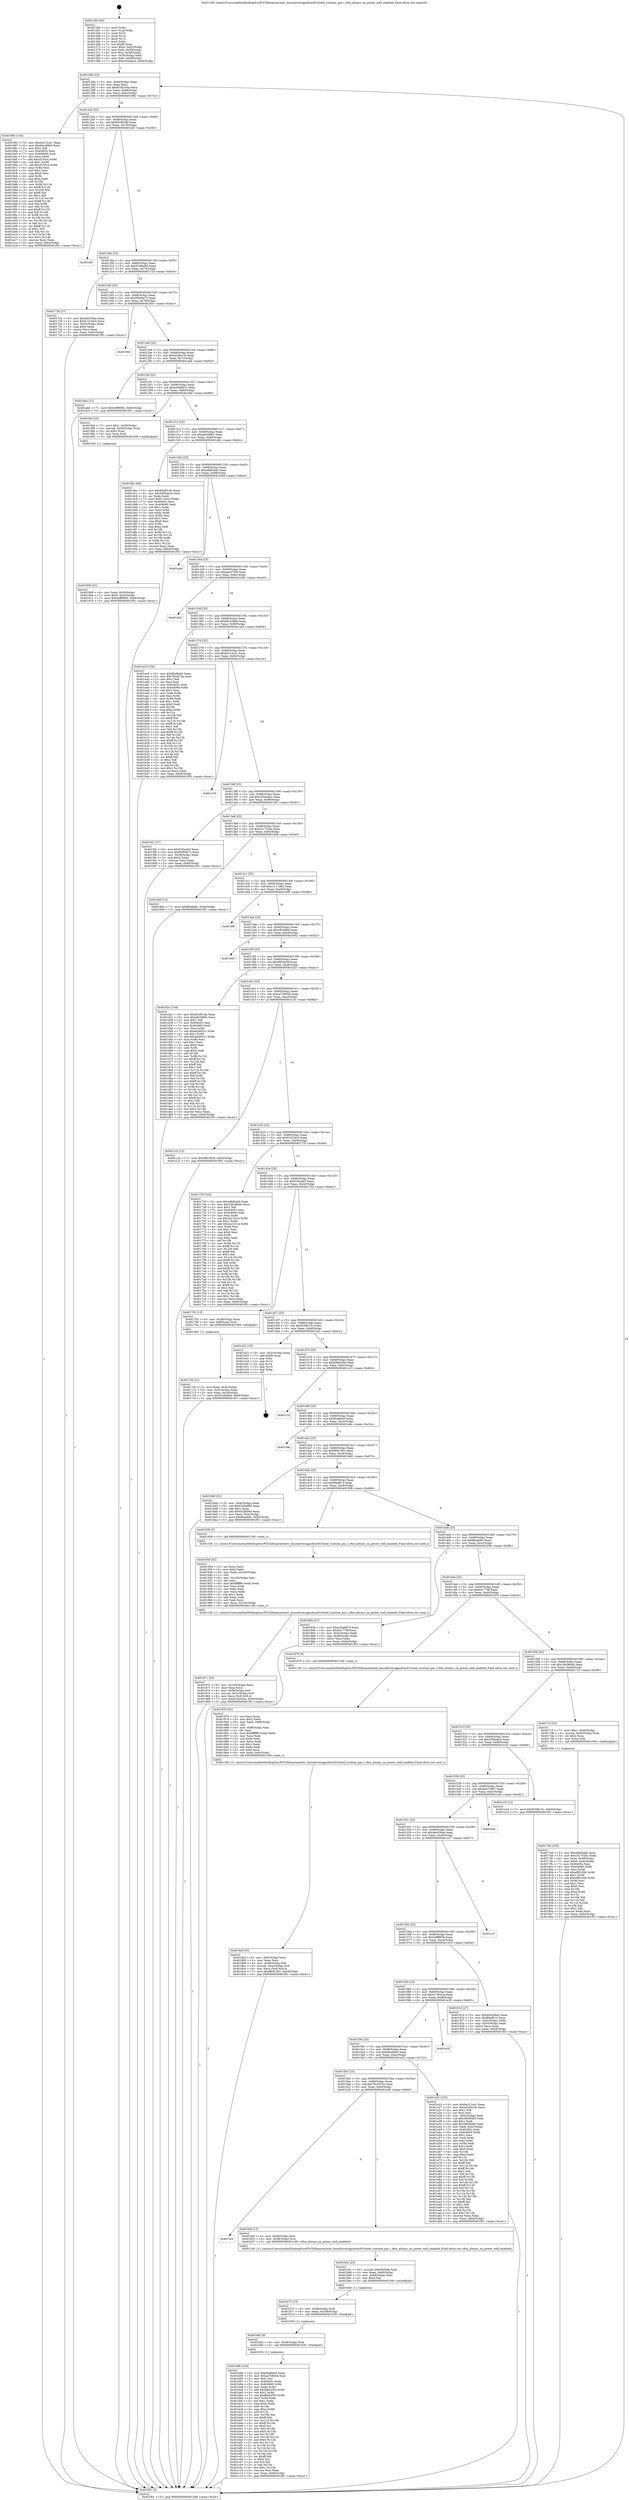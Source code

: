 digraph "0x401260" {
  label = "0x401260 (/mnt/c/Users/mathe/Desktop/tcc/POCII/binaries/extr_linuxdriversgpudrmi915intel_runtime_pm.c_i9xx_always_on_power_well_enabled_Final-ollvm.out::main(0))"
  labelloc = "t"
  node[shape=record]

  Entry [label="",width=0.3,height=0.3,shape=circle,fillcolor=black,style=filled]
  "0x40128d" [label="{
     0x40128d [23]\l
     | [instrs]\l
     &nbsp;&nbsp;0x40128d \<+3\>: mov -0x64(%rbp),%eax\l
     &nbsp;&nbsp;0x401290 \<+2\>: mov %eax,%ecx\l
     &nbsp;&nbsp;0x401292 \<+6\>: sub $0x810a33ea,%ecx\l
     &nbsp;&nbsp;0x401298 \<+3\>: mov %eax,-0x68(%rbp)\l
     &nbsp;&nbsp;0x40129b \<+3\>: mov %ecx,-0x6c(%rbp)\l
     &nbsp;&nbsp;0x40129e \<+6\>: je 0000000000401992 \<main+0x732\>\l
  }"]
  "0x401992" [label="{
     0x401992 [144]\l
     | [instrs]\l
     &nbsp;&nbsp;0x401992 \<+5\>: mov $0xbe312ce1,%eax\l
     &nbsp;&nbsp;0x401997 \<+5\>: mov $0x6dca0fa0,%ecx\l
     &nbsp;&nbsp;0x40199c \<+2\>: mov $0x1,%dl\l
     &nbsp;&nbsp;0x40199e \<+7\>: mov 0x40405c,%esi\l
     &nbsp;&nbsp;0x4019a5 \<+7\>: mov 0x404060,%edi\l
     &nbsp;&nbsp;0x4019ac \<+3\>: mov %esi,%r8d\l
     &nbsp;&nbsp;0x4019af \<+7\>: add $0xcf155ca,%r8d\l
     &nbsp;&nbsp;0x4019b6 \<+4\>: sub $0x1,%r8d\l
     &nbsp;&nbsp;0x4019ba \<+7\>: sub $0xcf155ca,%r8d\l
     &nbsp;&nbsp;0x4019c1 \<+4\>: imul %r8d,%esi\l
     &nbsp;&nbsp;0x4019c5 \<+3\>: and $0x1,%esi\l
     &nbsp;&nbsp;0x4019c8 \<+3\>: cmp $0x0,%esi\l
     &nbsp;&nbsp;0x4019cb \<+4\>: sete %r9b\l
     &nbsp;&nbsp;0x4019cf \<+3\>: cmp $0xa,%edi\l
     &nbsp;&nbsp;0x4019d2 \<+4\>: setl %r10b\l
     &nbsp;&nbsp;0x4019d6 \<+3\>: mov %r9b,%r11b\l
     &nbsp;&nbsp;0x4019d9 \<+4\>: xor $0xff,%r11b\l
     &nbsp;&nbsp;0x4019dd \<+3\>: mov %r10b,%bl\l
     &nbsp;&nbsp;0x4019e0 \<+3\>: xor $0xff,%bl\l
     &nbsp;&nbsp;0x4019e3 \<+3\>: xor $0x1,%dl\l
     &nbsp;&nbsp;0x4019e6 \<+3\>: mov %r11b,%r14b\l
     &nbsp;&nbsp;0x4019e9 \<+4\>: and $0xff,%r14b\l
     &nbsp;&nbsp;0x4019ed \<+3\>: and %dl,%r9b\l
     &nbsp;&nbsp;0x4019f0 \<+3\>: mov %bl,%r15b\l
     &nbsp;&nbsp;0x4019f3 \<+4\>: and $0xff,%r15b\l
     &nbsp;&nbsp;0x4019f7 \<+3\>: and %dl,%r10b\l
     &nbsp;&nbsp;0x4019fa \<+3\>: or %r9b,%r14b\l
     &nbsp;&nbsp;0x4019fd \<+3\>: or %r10b,%r15b\l
     &nbsp;&nbsp;0x401a00 \<+3\>: xor %r15b,%r14b\l
     &nbsp;&nbsp;0x401a03 \<+3\>: or %bl,%r11b\l
     &nbsp;&nbsp;0x401a06 \<+4\>: xor $0xff,%r11b\l
     &nbsp;&nbsp;0x401a0a \<+3\>: or $0x1,%dl\l
     &nbsp;&nbsp;0x401a0d \<+3\>: and %dl,%r11b\l
     &nbsp;&nbsp;0x401a10 \<+3\>: or %r11b,%r14b\l
     &nbsp;&nbsp;0x401a13 \<+4\>: test $0x1,%r14b\l
     &nbsp;&nbsp;0x401a17 \<+3\>: cmovne %ecx,%eax\l
     &nbsp;&nbsp;0x401a1a \<+3\>: mov %eax,-0x64(%rbp)\l
     &nbsp;&nbsp;0x401a1d \<+5\>: jmp 0000000000401f01 \<main+0xca1\>\l
  }"]
  "0x4012a4" [label="{
     0x4012a4 [22]\l
     | [instrs]\l
     &nbsp;&nbsp;0x4012a4 \<+5\>: jmp 00000000004012a9 \<main+0x49\>\l
     &nbsp;&nbsp;0x4012a9 \<+3\>: mov -0x68(%rbp),%eax\l
     &nbsp;&nbsp;0x4012ac \<+5\>: sub $0x85cf91db,%eax\l
     &nbsp;&nbsp;0x4012b1 \<+3\>: mov %eax,-0x70(%rbp)\l
     &nbsp;&nbsp;0x4012b4 \<+6\>: je 0000000000401ef3 \<main+0xc93\>\l
  }"]
  Exit [label="",width=0.3,height=0.3,shape=circle,fillcolor=black,style=filled,peripheries=2]
  "0x401ef3" [label="{
     0x401ef3\l
  }", style=dashed]
  "0x4012ba" [label="{
     0x4012ba [22]\l
     | [instrs]\l
     &nbsp;&nbsp;0x4012ba \<+5\>: jmp 00000000004012bf \<main+0x5f\>\l
     &nbsp;&nbsp;0x4012bf \<+3\>: mov -0x68(%rbp),%eax\l
     &nbsp;&nbsp;0x4012c2 \<+5\>: sub $0x91b6afdd,%eax\l
     &nbsp;&nbsp;0x4012c7 \<+3\>: mov %eax,-0x74(%rbp)\l
     &nbsp;&nbsp;0x4012ca \<+6\>: je 0000000000401724 \<main+0x4c4\>\l
  }"]
  "0x401b8b" [label="{
     0x401b8b [144]\l
     | [instrs]\l
     &nbsp;&nbsp;0x401b8b \<+5\>: mov $0xf5a8feb5,%eax\l
     &nbsp;&nbsp;0x401b90 \<+5\>: mov $0xea75862b,%esi\l
     &nbsp;&nbsp;0x401b95 \<+2\>: mov $0x1,%cl\l
     &nbsp;&nbsp;0x401b97 \<+7\>: mov 0x40405c,%edx\l
     &nbsp;&nbsp;0x401b9e \<+8\>: mov 0x404060,%r8d\l
     &nbsp;&nbsp;0x401ba6 \<+3\>: mov %edx,%r9d\l
     &nbsp;&nbsp;0x401ba9 \<+7\>: add $0xfbbb2f55,%r9d\l
     &nbsp;&nbsp;0x401bb0 \<+4\>: sub $0x1,%r9d\l
     &nbsp;&nbsp;0x401bb4 \<+7\>: sub $0xfbbb2f55,%r9d\l
     &nbsp;&nbsp;0x401bbb \<+4\>: imul %r9d,%edx\l
     &nbsp;&nbsp;0x401bbf \<+3\>: and $0x1,%edx\l
     &nbsp;&nbsp;0x401bc2 \<+3\>: cmp $0x0,%edx\l
     &nbsp;&nbsp;0x401bc5 \<+4\>: sete %r10b\l
     &nbsp;&nbsp;0x401bc9 \<+4\>: cmp $0xa,%r8d\l
     &nbsp;&nbsp;0x401bcd \<+4\>: setl %r11b\l
     &nbsp;&nbsp;0x401bd1 \<+3\>: mov %r10b,%bl\l
     &nbsp;&nbsp;0x401bd4 \<+3\>: xor $0xff,%bl\l
     &nbsp;&nbsp;0x401bd7 \<+3\>: mov %r11b,%r14b\l
     &nbsp;&nbsp;0x401bda \<+4\>: xor $0xff,%r14b\l
     &nbsp;&nbsp;0x401bde \<+3\>: xor $0x0,%cl\l
     &nbsp;&nbsp;0x401be1 \<+3\>: mov %bl,%r15b\l
     &nbsp;&nbsp;0x401be4 \<+4\>: and $0x0,%r15b\l
     &nbsp;&nbsp;0x401be8 \<+3\>: and %cl,%r10b\l
     &nbsp;&nbsp;0x401beb \<+3\>: mov %r14b,%r12b\l
     &nbsp;&nbsp;0x401bee \<+4\>: and $0x0,%r12b\l
     &nbsp;&nbsp;0x401bf2 \<+3\>: and %cl,%r11b\l
     &nbsp;&nbsp;0x401bf5 \<+3\>: or %r10b,%r15b\l
     &nbsp;&nbsp;0x401bf8 \<+3\>: or %r11b,%r12b\l
     &nbsp;&nbsp;0x401bfb \<+3\>: xor %r12b,%r15b\l
     &nbsp;&nbsp;0x401bfe \<+3\>: or %r14b,%bl\l
     &nbsp;&nbsp;0x401c01 \<+3\>: xor $0xff,%bl\l
     &nbsp;&nbsp;0x401c04 \<+3\>: or $0x0,%cl\l
     &nbsp;&nbsp;0x401c07 \<+2\>: and %cl,%bl\l
     &nbsp;&nbsp;0x401c09 \<+3\>: or %bl,%r15b\l
     &nbsp;&nbsp;0x401c0c \<+4\>: test $0x1,%r15b\l
     &nbsp;&nbsp;0x401c10 \<+3\>: cmovne %esi,%eax\l
     &nbsp;&nbsp;0x401c13 \<+3\>: mov %eax,-0x64(%rbp)\l
     &nbsp;&nbsp;0x401c16 \<+5\>: jmp 0000000000401f01 \<main+0xca1\>\l
  }"]
  "0x401724" [label="{
     0x401724 [27]\l
     | [instrs]\l
     &nbsp;&nbsp;0x401724 \<+5\>: mov $0x4eb33fae,%eax\l
     &nbsp;&nbsp;0x401729 \<+5\>: mov $0xf1323dc5,%ecx\l
     &nbsp;&nbsp;0x40172e \<+3\>: mov -0x24(%rbp),%edx\l
     &nbsp;&nbsp;0x401731 \<+3\>: cmp $0x0,%edx\l
     &nbsp;&nbsp;0x401734 \<+3\>: cmove %ecx,%eax\l
     &nbsp;&nbsp;0x401737 \<+3\>: mov %eax,-0x64(%rbp)\l
     &nbsp;&nbsp;0x40173a \<+5\>: jmp 0000000000401f01 \<main+0xca1\>\l
  }"]
  "0x4012d0" [label="{
     0x4012d0 [22]\l
     | [instrs]\l
     &nbsp;&nbsp;0x4012d0 \<+5\>: jmp 00000000004012d5 \<main+0x75\>\l
     &nbsp;&nbsp;0x4012d5 \<+3\>: mov -0x68(%rbp),%eax\l
     &nbsp;&nbsp;0x4012d8 \<+5\>: sub $0x9560fa72,%eax\l
     &nbsp;&nbsp;0x4012dd \<+3\>: mov %eax,-0x78(%rbp)\l
     &nbsp;&nbsp;0x4012e0 \<+6\>: je 000000000040160c \<main+0x3ac\>\l
  }"]
  "0x401b82" [label="{
     0x401b82 [9]\l
     | [instrs]\l
     &nbsp;&nbsp;0x401b82 \<+4\>: mov -0x58(%rbp),%rdi\l
     &nbsp;&nbsp;0x401b86 \<+5\>: call 0000000000401030 \<free@plt\>\l
     | [calls]\l
     &nbsp;&nbsp;0x401030 \{1\} (unknown)\l
  }"]
  "0x40160c" [label="{
     0x40160c\l
  }", style=dashed]
  "0x4012e6" [label="{
     0x4012e6 [22]\l
     | [instrs]\l
     &nbsp;&nbsp;0x4012e6 \<+5\>: jmp 00000000004012eb \<main+0x8b\>\l
     &nbsp;&nbsp;0x4012eb \<+3\>: mov -0x68(%rbp),%eax\l
     &nbsp;&nbsp;0x4012ee \<+5\>: sub $0xa028a1cb,%eax\l
     &nbsp;&nbsp;0x4012f3 \<+3\>: mov %eax,-0x7c(%rbp)\l
     &nbsp;&nbsp;0x4012f6 \<+6\>: je 0000000000401abd \<main+0x85d\>\l
  }"]
  "0x401b73" [label="{
     0x401b73 [15]\l
     | [instrs]\l
     &nbsp;&nbsp;0x401b73 \<+4\>: mov -0x48(%rbp),%rdi\l
     &nbsp;&nbsp;0x401b77 \<+6\>: mov %eax,-0x108(%rbp)\l
     &nbsp;&nbsp;0x401b7d \<+5\>: call 0000000000401030 \<free@plt\>\l
     | [calls]\l
     &nbsp;&nbsp;0x401030 \{1\} (unknown)\l
  }"]
  "0x401abd" [label="{
     0x401abd [12]\l
     | [instrs]\l
     &nbsp;&nbsp;0x401abd \<+7\>: movl $0x5eff995b,-0x64(%rbp)\l
     &nbsp;&nbsp;0x401ac4 \<+5\>: jmp 0000000000401f01 \<main+0xca1\>\l
  }"]
  "0x4012fc" [label="{
     0x4012fc [22]\l
     | [instrs]\l
     &nbsp;&nbsp;0x4012fc \<+5\>: jmp 0000000000401301 \<main+0xa1\>\l
     &nbsp;&nbsp;0x401301 \<+3\>: mov -0x68(%rbp),%eax\l
     &nbsp;&nbsp;0x401304 \<+5\>: sub $0xa30a687e,%eax\l
     &nbsp;&nbsp;0x401309 \<+3\>: mov %eax,-0x80(%rbp)\l
     &nbsp;&nbsp;0x40130c \<+6\>: je 00000000004018ef \<main+0x68f\>\l
  }"]
  "0x401b5c" [label="{
     0x401b5c [23]\l
     | [instrs]\l
     &nbsp;&nbsp;0x401b5c \<+10\>: movabs $0x4020b6,%rdi\l
     &nbsp;&nbsp;0x401b66 \<+3\>: mov %eax,-0x60(%rbp)\l
     &nbsp;&nbsp;0x401b69 \<+3\>: mov -0x60(%rbp),%esi\l
     &nbsp;&nbsp;0x401b6c \<+2\>: mov $0x0,%al\l
     &nbsp;&nbsp;0x401b6e \<+5\>: call 0000000000401040 \<printf@plt\>\l
     | [calls]\l
     &nbsp;&nbsp;0x401040 \{1\} (unknown)\l
  }"]
  "0x4018ef" [label="{
     0x4018ef [23]\l
     | [instrs]\l
     &nbsp;&nbsp;0x4018ef \<+7\>: movl $0x1,-0x50(%rbp)\l
     &nbsp;&nbsp;0x4018f6 \<+4\>: movslq -0x50(%rbp),%rax\l
     &nbsp;&nbsp;0x4018fa \<+4\>: shl $0x2,%rax\l
     &nbsp;&nbsp;0x4018fe \<+3\>: mov %rax,%rdi\l
     &nbsp;&nbsp;0x401901 \<+5\>: call 0000000000401050 \<malloc@plt\>\l
     | [calls]\l
     &nbsp;&nbsp;0x401050 \{1\} (unknown)\l
  }"]
  "0x401312" [label="{
     0x401312 [25]\l
     | [instrs]\l
     &nbsp;&nbsp;0x401312 \<+5\>: jmp 0000000000401317 \<main+0xb7\>\l
     &nbsp;&nbsp;0x401317 \<+3\>: mov -0x68(%rbp),%eax\l
     &nbsp;&nbsp;0x40131a \<+5\>: sub $0xa8249fd1,%eax\l
     &nbsp;&nbsp;0x40131f \<+6\>: mov %eax,-0x84(%rbp)\l
     &nbsp;&nbsp;0x401325 \<+6\>: je 0000000000401dbc \<main+0xb5c\>\l
  }"]
  "0x4015ce" [label="{
     0x4015ce\l
  }", style=dashed]
  "0x401dbc" [label="{
     0x401dbc [90]\l
     | [instrs]\l
     &nbsp;&nbsp;0x401dbc \<+5\>: mov $0x85cf91db,%eax\l
     &nbsp;&nbsp;0x401dc1 \<+5\>: mov $0x4385aacd,%ecx\l
     &nbsp;&nbsp;0x401dc6 \<+2\>: xor %edx,%edx\l
     &nbsp;&nbsp;0x401dc8 \<+7\>: movl $0x0,-0x2c(%rbp)\l
     &nbsp;&nbsp;0x401dcf \<+7\>: mov 0x40405c,%esi\l
     &nbsp;&nbsp;0x401dd6 \<+7\>: mov 0x404060,%edi\l
     &nbsp;&nbsp;0x401ddd \<+3\>: sub $0x1,%edx\l
     &nbsp;&nbsp;0x401de0 \<+3\>: mov %esi,%r8d\l
     &nbsp;&nbsp;0x401de3 \<+3\>: add %edx,%r8d\l
     &nbsp;&nbsp;0x401de6 \<+4\>: imul %r8d,%esi\l
     &nbsp;&nbsp;0x401dea \<+3\>: and $0x1,%esi\l
     &nbsp;&nbsp;0x401ded \<+3\>: cmp $0x0,%esi\l
     &nbsp;&nbsp;0x401df0 \<+4\>: sete %r9b\l
     &nbsp;&nbsp;0x401df4 \<+3\>: cmp $0xa,%edi\l
     &nbsp;&nbsp;0x401df7 \<+4\>: setl %r10b\l
     &nbsp;&nbsp;0x401dfb \<+3\>: mov %r9b,%r11b\l
     &nbsp;&nbsp;0x401dfe \<+3\>: and %r10b,%r11b\l
     &nbsp;&nbsp;0x401e01 \<+3\>: xor %r10b,%r9b\l
     &nbsp;&nbsp;0x401e04 \<+3\>: or %r9b,%r11b\l
     &nbsp;&nbsp;0x401e07 \<+4\>: test $0x1,%r11b\l
     &nbsp;&nbsp;0x401e0b \<+3\>: cmovne %ecx,%eax\l
     &nbsp;&nbsp;0x401e0e \<+3\>: mov %eax,-0x64(%rbp)\l
     &nbsp;&nbsp;0x401e11 \<+5\>: jmp 0000000000401f01 \<main+0xca1\>\l
  }"]
  "0x40132b" [label="{
     0x40132b [25]\l
     | [instrs]\l
     &nbsp;&nbsp;0x40132b \<+5\>: jmp 0000000000401330 \<main+0xd0\>\l
     &nbsp;&nbsp;0x401330 \<+3\>: mov -0x68(%rbp),%eax\l
     &nbsp;&nbsp;0x401333 \<+5\>: sub $0xa9bf5adb,%eax\l
     &nbsp;&nbsp;0x401338 \<+6\>: mov %eax,-0x88(%rbp)\l
     &nbsp;&nbsp;0x40133e \<+6\>: je 0000000000401e4d \<main+0xbed\>\l
  }"]
  "0x401b4f" [label="{
     0x401b4f [13]\l
     | [instrs]\l
     &nbsp;&nbsp;0x401b4f \<+4\>: mov -0x48(%rbp),%rdi\l
     &nbsp;&nbsp;0x401b53 \<+4\>: mov -0x58(%rbp),%rsi\l
     &nbsp;&nbsp;0x401b57 \<+5\>: call 0000000000401240 \<i9xx_always_on_power_well_enabled\>\l
     | [calls]\l
     &nbsp;&nbsp;0x401240 \{1\} (/mnt/c/Users/mathe/Desktop/tcc/POCII/binaries/extr_linuxdriversgpudrmi915intel_runtime_pm.c_i9xx_always_on_power_well_enabled_Final-ollvm.out::i9xx_always_on_power_well_enabled)\l
  }"]
  "0x401e4d" [label="{
     0x401e4d\l
  }", style=dashed]
  "0x401344" [label="{
     0x401344 [25]\l
     | [instrs]\l
     &nbsp;&nbsp;0x401344 \<+5\>: jmp 0000000000401349 \<main+0xe9\>\l
     &nbsp;&nbsp;0x401349 \<+3\>: mov -0x68(%rbp),%eax\l
     &nbsp;&nbsp;0x40134c \<+5\>: sub $0xaae57f29,%eax\l
     &nbsp;&nbsp;0x401351 \<+6\>: mov %eax,-0x8c(%rbp)\l
     &nbsp;&nbsp;0x401357 \<+6\>: je 0000000000401d20 \<main+0xac0\>\l
  }"]
  "0x4015b5" [label="{
     0x4015b5 [25]\l
     | [instrs]\l
     &nbsp;&nbsp;0x4015b5 \<+5\>: jmp 00000000004015ba \<main+0x35a\>\l
     &nbsp;&nbsp;0x4015ba \<+3\>: mov -0x68(%rbp),%eax\l
     &nbsp;&nbsp;0x4015bd \<+5\>: sub $0x79cc972a,%eax\l
     &nbsp;&nbsp;0x4015c2 \<+6\>: mov %eax,-0xf0(%rbp)\l
     &nbsp;&nbsp;0x4015c8 \<+6\>: je 0000000000401b4f \<main+0x8ef\>\l
  }"]
  "0x401d20" [label="{
     0x401d20\l
  }", style=dashed]
  "0x40135d" [label="{
     0x40135d [25]\l
     | [instrs]\l
     &nbsp;&nbsp;0x40135d \<+5\>: jmp 0000000000401362 \<main+0x102\>\l
     &nbsp;&nbsp;0x401362 \<+3\>: mov -0x68(%rbp),%eax\l
     &nbsp;&nbsp;0x401365 \<+5\>: sub $0xb0c438a0,%eax\l
     &nbsp;&nbsp;0x40136a \<+6\>: mov %eax,-0x90(%rbp)\l
     &nbsp;&nbsp;0x401370 \<+6\>: je 0000000000401ac9 \<main+0x869\>\l
  }"]
  "0x401a22" [label="{
     0x401a22 [155]\l
     | [instrs]\l
     &nbsp;&nbsp;0x401a22 \<+5\>: mov $0xbe312ce1,%eax\l
     &nbsp;&nbsp;0x401a27 \<+5\>: mov $0xa028a1cb,%ecx\l
     &nbsp;&nbsp;0x401a2c \<+2\>: mov $0x1,%dl\l
     &nbsp;&nbsp;0x401a2e \<+2\>: xor %esi,%esi\l
     &nbsp;&nbsp;0x401a30 \<+3\>: mov -0x5c(%rbp),%edi\l
     &nbsp;&nbsp;0x401a33 \<+6\>: sub $0x290084f3,%edi\l
     &nbsp;&nbsp;0x401a39 \<+3\>: add $0x1,%edi\l
     &nbsp;&nbsp;0x401a3c \<+6\>: add $0x290084f3,%edi\l
     &nbsp;&nbsp;0x401a42 \<+3\>: mov %edi,-0x5c(%rbp)\l
     &nbsp;&nbsp;0x401a45 \<+7\>: mov 0x40405c,%edi\l
     &nbsp;&nbsp;0x401a4c \<+8\>: mov 0x404060,%r8d\l
     &nbsp;&nbsp;0x401a54 \<+3\>: sub $0x1,%esi\l
     &nbsp;&nbsp;0x401a57 \<+3\>: mov %edi,%r9d\l
     &nbsp;&nbsp;0x401a5a \<+3\>: add %esi,%r9d\l
     &nbsp;&nbsp;0x401a5d \<+4\>: imul %r9d,%edi\l
     &nbsp;&nbsp;0x401a61 \<+3\>: and $0x1,%edi\l
     &nbsp;&nbsp;0x401a64 \<+3\>: cmp $0x0,%edi\l
     &nbsp;&nbsp;0x401a67 \<+4\>: sete %r10b\l
     &nbsp;&nbsp;0x401a6b \<+4\>: cmp $0xa,%r8d\l
     &nbsp;&nbsp;0x401a6f \<+4\>: setl %r11b\l
     &nbsp;&nbsp;0x401a73 \<+3\>: mov %r10b,%bl\l
     &nbsp;&nbsp;0x401a76 \<+3\>: xor $0xff,%bl\l
     &nbsp;&nbsp;0x401a79 \<+3\>: mov %r11b,%r14b\l
     &nbsp;&nbsp;0x401a7c \<+4\>: xor $0xff,%r14b\l
     &nbsp;&nbsp;0x401a80 \<+3\>: xor $0x1,%dl\l
     &nbsp;&nbsp;0x401a83 \<+3\>: mov %bl,%r15b\l
     &nbsp;&nbsp;0x401a86 \<+4\>: and $0xff,%r15b\l
     &nbsp;&nbsp;0x401a8a \<+3\>: and %dl,%r10b\l
     &nbsp;&nbsp;0x401a8d \<+3\>: mov %r14b,%r12b\l
     &nbsp;&nbsp;0x401a90 \<+4\>: and $0xff,%r12b\l
     &nbsp;&nbsp;0x401a94 \<+3\>: and %dl,%r11b\l
     &nbsp;&nbsp;0x401a97 \<+3\>: or %r10b,%r15b\l
     &nbsp;&nbsp;0x401a9a \<+3\>: or %r11b,%r12b\l
     &nbsp;&nbsp;0x401a9d \<+3\>: xor %r12b,%r15b\l
     &nbsp;&nbsp;0x401aa0 \<+3\>: or %r14b,%bl\l
     &nbsp;&nbsp;0x401aa3 \<+3\>: xor $0xff,%bl\l
     &nbsp;&nbsp;0x401aa6 \<+3\>: or $0x1,%dl\l
     &nbsp;&nbsp;0x401aa9 \<+2\>: and %dl,%bl\l
     &nbsp;&nbsp;0x401aab \<+3\>: or %bl,%r15b\l
     &nbsp;&nbsp;0x401aae \<+4\>: test $0x1,%r15b\l
     &nbsp;&nbsp;0x401ab2 \<+3\>: cmovne %ecx,%eax\l
     &nbsp;&nbsp;0x401ab5 \<+3\>: mov %eax,-0x64(%rbp)\l
     &nbsp;&nbsp;0x401ab8 \<+5\>: jmp 0000000000401f01 \<main+0xca1\>\l
  }"]
  "0x401ac9" [label="{
     0x401ac9 [134]\l
     | [instrs]\l
     &nbsp;&nbsp;0x401ac9 \<+5\>: mov $0xf5a8feb5,%eax\l
     &nbsp;&nbsp;0x401ace \<+5\>: mov $0x79cc972a,%ecx\l
     &nbsp;&nbsp;0x401ad3 \<+2\>: mov $0x1,%dl\l
     &nbsp;&nbsp;0x401ad5 \<+2\>: xor %esi,%esi\l
     &nbsp;&nbsp;0x401ad7 \<+7\>: mov 0x40405c,%edi\l
     &nbsp;&nbsp;0x401ade \<+8\>: mov 0x404060,%r8d\l
     &nbsp;&nbsp;0x401ae6 \<+3\>: sub $0x1,%esi\l
     &nbsp;&nbsp;0x401ae9 \<+3\>: mov %edi,%r9d\l
     &nbsp;&nbsp;0x401aec \<+3\>: add %esi,%r9d\l
     &nbsp;&nbsp;0x401aef \<+4\>: imul %r9d,%edi\l
     &nbsp;&nbsp;0x401af3 \<+3\>: and $0x1,%edi\l
     &nbsp;&nbsp;0x401af6 \<+3\>: cmp $0x0,%edi\l
     &nbsp;&nbsp;0x401af9 \<+4\>: sete %r10b\l
     &nbsp;&nbsp;0x401afd \<+4\>: cmp $0xa,%r8d\l
     &nbsp;&nbsp;0x401b01 \<+4\>: setl %r11b\l
     &nbsp;&nbsp;0x401b05 \<+3\>: mov %r10b,%bl\l
     &nbsp;&nbsp;0x401b08 \<+3\>: xor $0xff,%bl\l
     &nbsp;&nbsp;0x401b0b \<+3\>: mov %r11b,%r14b\l
     &nbsp;&nbsp;0x401b0e \<+4\>: xor $0xff,%r14b\l
     &nbsp;&nbsp;0x401b12 \<+3\>: xor $0x1,%dl\l
     &nbsp;&nbsp;0x401b15 \<+3\>: mov %bl,%r15b\l
     &nbsp;&nbsp;0x401b18 \<+4\>: and $0xff,%r15b\l
     &nbsp;&nbsp;0x401b1c \<+3\>: and %dl,%r10b\l
     &nbsp;&nbsp;0x401b1f \<+3\>: mov %r14b,%r12b\l
     &nbsp;&nbsp;0x401b22 \<+4\>: and $0xff,%r12b\l
     &nbsp;&nbsp;0x401b26 \<+3\>: and %dl,%r11b\l
     &nbsp;&nbsp;0x401b29 \<+3\>: or %r10b,%r15b\l
     &nbsp;&nbsp;0x401b2c \<+3\>: or %r11b,%r12b\l
     &nbsp;&nbsp;0x401b2f \<+3\>: xor %r12b,%r15b\l
     &nbsp;&nbsp;0x401b32 \<+3\>: or %r14b,%bl\l
     &nbsp;&nbsp;0x401b35 \<+3\>: xor $0xff,%bl\l
     &nbsp;&nbsp;0x401b38 \<+3\>: or $0x1,%dl\l
     &nbsp;&nbsp;0x401b3b \<+2\>: and %dl,%bl\l
     &nbsp;&nbsp;0x401b3d \<+3\>: or %bl,%r15b\l
     &nbsp;&nbsp;0x401b40 \<+4\>: test $0x1,%r15b\l
     &nbsp;&nbsp;0x401b44 \<+3\>: cmovne %ecx,%eax\l
     &nbsp;&nbsp;0x401b47 \<+3\>: mov %eax,-0x64(%rbp)\l
     &nbsp;&nbsp;0x401b4a \<+5\>: jmp 0000000000401f01 \<main+0xca1\>\l
  }"]
  "0x401376" [label="{
     0x401376 [25]\l
     | [instrs]\l
     &nbsp;&nbsp;0x401376 \<+5\>: jmp 000000000040137b \<main+0x11b\>\l
     &nbsp;&nbsp;0x40137b \<+3\>: mov -0x68(%rbp),%eax\l
     &nbsp;&nbsp;0x40137e \<+5\>: sub $0xbe312ce1,%eax\l
     &nbsp;&nbsp;0x401383 \<+6\>: mov %eax,-0x94(%rbp)\l
     &nbsp;&nbsp;0x401389 \<+6\>: je 0000000000401e7b \<main+0xc1b\>\l
  }"]
  "0x40159c" [label="{
     0x40159c [25]\l
     | [instrs]\l
     &nbsp;&nbsp;0x40159c \<+5\>: jmp 00000000004015a1 \<main+0x341\>\l
     &nbsp;&nbsp;0x4015a1 \<+3\>: mov -0x68(%rbp),%eax\l
     &nbsp;&nbsp;0x4015a4 \<+5\>: sub $0x6dca0fa0,%eax\l
     &nbsp;&nbsp;0x4015a9 \<+6\>: mov %eax,-0xec(%rbp)\l
     &nbsp;&nbsp;0x4015af \<+6\>: je 0000000000401a22 \<main+0x7c2\>\l
  }"]
  "0x401e7b" [label="{
     0x401e7b\l
  }", style=dashed]
  "0x40138f" [label="{
     0x40138f [25]\l
     | [instrs]\l
     &nbsp;&nbsp;0x40138f \<+5\>: jmp 0000000000401394 \<main+0x134\>\l
     &nbsp;&nbsp;0x401394 \<+3\>: mov -0x68(%rbp),%eax\l
     &nbsp;&nbsp;0x401397 \<+5\>: sub $0xc03daee2,%eax\l
     &nbsp;&nbsp;0x40139c \<+6\>: mov %eax,-0x98(%rbp)\l
     &nbsp;&nbsp;0x4013a2 \<+6\>: je 00000000004015f1 \<main+0x391\>\l
  }"]
  "0x401e35" [label="{
     0x401e35\l
  }", style=dashed]
  "0x4015f1" [label="{
     0x4015f1 [27]\l
     | [instrs]\l
     &nbsp;&nbsp;0x4015f1 \<+5\>: mov $0xf1f2eeb3,%eax\l
     &nbsp;&nbsp;0x4015f6 \<+5\>: mov $0x9560fa72,%ecx\l
     &nbsp;&nbsp;0x4015fb \<+3\>: mov -0x28(%rbp),%edx\l
     &nbsp;&nbsp;0x4015fe \<+3\>: cmp $0x2,%edx\l
     &nbsp;&nbsp;0x401601 \<+3\>: cmovne %ecx,%eax\l
     &nbsp;&nbsp;0x401604 \<+3\>: mov %eax,-0x64(%rbp)\l
     &nbsp;&nbsp;0x401607 \<+5\>: jmp 0000000000401f01 \<main+0xca1\>\l
  }"]
  "0x4013a8" [label="{
     0x4013a8 [25]\l
     | [instrs]\l
     &nbsp;&nbsp;0x4013a8 \<+5\>: jmp 00000000004013ad \<main+0x14d\>\l
     &nbsp;&nbsp;0x4013ad \<+3\>: mov -0x68(%rbp),%eax\l
     &nbsp;&nbsp;0x4013b0 \<+5\>: sub $0xc51752ee,%eax\l
     &nbsp;&nbsp;0x4013b5 \<+6\>: mov %eax,-0x9c(%rbp)\l
     &nbsp;&nbsp;0x4013bb \<+6\>: je 000000000040184f \<main+0x5ef\>\l
  }"]
  "0x401f01" [label="{
     0x401f01 [5]\l
     | [instrs]\l
     &nbsp;&nbsp;0x401f01 \<+5\>: jmp 000000000040128d \<main+0x2d\>\l
  }"]
  "0x401260" [label="{
     0x401260 [45]\l
     | [instrs]\l
     &nbsp;&nbsp;0x401260 \<+1\>: push %rbp\l
     &nbsp;&nbsp;0x401261 \<+3\>: mov %rsp,%rbp\l
     &nbsp;&nbsp;0x401264 \<+2\>: push %r15\l
     &nbsp;&nbsp;0x401266 \<+2\>: push %r14\l
     &nbsp;&nbsp;0x401268 \<+2\>: push %r12\l
     &nbsp;&nbsp;0x40126a \<+1\>: push %rbx\l
     &nbsp;&nbsp;0x40126b \<+7\>: sub $0xf0,%rsp\l
     &nbsp;&nbsp;0x401272 \<+7\>: movl $0x0,-0x2c(%rbp)\l
     &nbsp;&nbsp;0x401279 \<+3\>: mov %edi,-0x30(%rbp)\l
     &nbsp;&nbsp;0x40127c \<+4\>: mov %rsi,-0x38(%rbp)\l
     &nbsp;&nbsp;0x401280 \<+3\>: mov -0x30(%rbp),%edi\l
     &nbsp;&nbsp;0x401283 \<+3\>: mov %edi,-0x28(%rbp)\l
     &nbsp;&nbsp;0x401286 \<+7\>: movl $0xc03daee2,-0x64(%rbp)\l
  }"]
  "0x401971" [label="{
     0x401971 [33]\l
     | [instrs]\l
     &nbsp;&nbsp;0x401971 \<+6\>: mov -0x104(%rbp),%ecx\l
     &nbsp;&nbsp;0x401977 \<+3\>: imul %eax,%ecx\l
     &nbsp;&nbsp;0x40197a \<+4\>: mov -0x58(%rbp),%r8\l
     &nbsp;&nbsp;0x40197e \<+4\>: movslq -0x5c(%rbp),%r9\l
     &nbsp;&nbsp;0x401982 \<+4\>: mov %ecx,(%r8,%r9,4)\l
     &nbsp;&nbsp;0x401986 \<+7\>: movl $0x810a33ea,-0x64(%rbp)\l
     &nbsp;&nbsp;0x40198d \<+5\>: jmp 0000000000401f01 \<main+0xca1\>\l
  }"]
  "0x40184f" [label="{
     0x40184f [12]\l
     | [instrs]\l
     &nbsp;&nbsp;0x40184f \<+7\>: movl $0x86ade8c,-0x64(%rbp)\l
     &nbsp;&nbsp;0x401856 \<+5\>: jmp 0000000000401f01 \<main+0xca1\>\l
  }"]
  "0x4013c1" [label="{
     0x4013c1 [25]\l
     | [instrs]\l
     &nbsp;&nbsp;0x4013c1 \<+5\>: jmp 00000000004013c6 \<main+0x166\>\l
     &nbsp;&nbsp;0x4013c6 \<+3\>: mov -0x68(%rbp),%eax\l
     &nbsp;&nbsp;0x4013c9 \<+5\>: sub $0xcc117a62,%eax\l
     &nbsp;&nbsp;0x4013ce \<+6\>: mov %eax,-0xa0(%rbp)\l
     &nbsp;&nbsp;0x4013d4 \<+6\>: je 00000000004016f6 \<main+0x496\>\l
  }"]
  "0x40193d" [label="{
     0x40193d [52]\l
     | [instrs]\l
     &nbsp;&nbsp;0x40193d \<+2\>: xor %ecx,%ecx\l
     &nbsp;&nbsp;0x40193f \<+5\>: mov $0x2,%edx\l
     &nbsp;&nbsp;0x401944 \<+6\>: mov %edx,-0x100(%rbp)\l
     &nbsp;&nbsp;0x40194a \<+1\>: cltd\l
     &nbsp;&nbsp;0x40194b \<+6\>: mov -0x100(%rbp),%esi\l
     &nbsp;&nbsp;0x401951 \<+2\>: idiv %esi\l
     &nbsp;&nbsp;0x401953 \<+6\>: imul $0xfffffffe,%edx,%edx\l
     &nbsp;&nbsp;0x401959 \<+2\>: mov %ecx,%edi\l
     &nbsp;&nbsp;0x40195b \<+2\>: sub %edx,%edi\l
     &nbsp;&nbsp;0x40195d \<+2\>: mov %ecx,%edx\l
     &nbsp;&nbsp;0x40195f \<+3\>: sub $0x1,%edx\l
     &nbsp;&nbsp;0x401962 \<+2\>: add %edx,%edi\l
     &nbsp;&nbsp;0x401964 \<+2\>: sub %edi,%ecx\l
     &nbsp;&nbsp;0x401966 \<+6\>: mov %ecx,-0x104(%rbp)\l
     &nbsp;&nbsp;0x40196c \<+5\>: call 0000000000401160 \<next_i\>\l
     | [calls]\l
     &nbsp;&nbsp;0x401160 \{1\} (/mnt/c/Users/mathe/Desktop/tcc/POCII/binaries/extr_linuxdriversgpudrmi915intel_runtime_pm.c_i9xx_always_on_power_well_enabled_Final-ollvm.out::next_i)\l
  }"]
  "0x4016f6" [label="{
     0x4016f6\l
  }", style=dashed]
  "0x4013da" [label="{
     0x4013da [25]\l
     | [instrs]\l
     &nbsp;&nbsp;0x4013da \<+5\>: jmp 00000000004013df \<main+0x17f\>\l
     &nbsp;&nbsp;0x4013df \<+3\>: mov -0x68(%rbp),%eax\l
     &nbsp;&nbsp;0x4013e2 \<+5\>: sub $0xcfb3dfab,%eax\l
     &nbsp;&nbsp;0x4013e7 \<+6\>: mov %eax,-0xa4(%rbp)\l
     &nbsp;&nbsp;0x4013ed \<+6\>: je 0000000000401692 \<main+0x432\>\l
  }"]
  "0x401583" [label="{
     0x401583 [25]\l
     | [instrs]\l
     &nbsp;&nbsp;0x401583 \<+5\>: jmp 0000000000401588 \<main+0x328\>\l
     &nbsp;&nbsp;0x401588 \<+3\>: mov -0x68(%rbp),%eax\l
     &nbsp;&nbsp;0x40158b \<+5\>: sub $0x6178ceca,%eax\l
     &nbsp;&nbsp;0x401590 \<+6\>: mov %eax,-0xe8(%rbp)\l
     &nbsp;&nbsp;0x401596 \<+6\>: je 0000000000401e35 \<main+0xbd5\>\l
  }"]
  "0x401692" [label="{
     0x401692\l
  }", style=dashed]
  "0x4013f3" [label="{
     0x4013f3 [25]\l
     | [instrs]\l
     &nbsp;&nbsp;0x4013f3 \<+5\>: jmp 00000000004013f8 \<main+0x198\>\l
     &nbsp;&nbsp;0x4013f8 \<+3\>: mov -0x68(%rbp),%eax\l
     &nbsp;&nbsp;0x4013fb \<+5\>: sub $0xd8f1fe39,%eax\l
     &nbsp;&nbsp;0x401400 \<+6\>: mov %eax,-0xa8(%rbp)\l
     &nbsp;&nbsp;0x401406 \<+6\>: je 0000000000401d2c \<main+0xacc\>\l
  }"]
  "0x40191d" [label="{
     0x40191d [27]\l
     | [instrs]\l
     &nbsp;&nbsp;0x40191d \<+5\>: mov $0xb0c438a0,%eax\l
     &nbsp;&nbsp;0x401922 \<+5\>: mov $0xff4af813,%ecx\l
     &nbsp;&nbsp;0x401927 \<+3\>: mov -0x5c(%rbp),%edx\l
     &nbsp;&nbsp;0x40192a \<+3\>: cmp -0x50(%rbp),%edx\l
     &nbsp;&nbsp;0x40192d \<+3\>: cmovl %ecx,%eax\l
     &nbsp;&nbsp;0x401930 \<+3\>: mov %eax,-0x64(%rbp)\l
     &nbsp;&nbsp;0x401933 \<+5\>: jmp 0000000000401f01 \<main+0xca1\>\l
  }"]
  "0x401d2c" [label="{
     0x401d2c [144]\l
     | [instrs]\l
     &nbsp;&nbsp;0x401d2c \<+5\>: mov $0x85cf91db,%eax\l
     &nbsp;&nbsp;0x401d31 \<+5\>: mov $0xa8249fd1,%ecx\l
     &nbsp;&nbsp;0x401d36 \<+2\>: mov $0x1,%dl\l
     &nbsp;&nbsp;0x401d38 \<+7\>: mov 0x40405c,%esi\l
     &nbsp;&nbsp;0x401d3f \<+7\>: mov 0x404060,%edi\l
     &nbsp;&nbsp;0x401d46 \<+3\>: mov %esi,%r8d\l
     &nbsp;&nbsp;0x401d49 \<+7\>: sub $0xaf2d001c,%r8d\l
     &nbsp;&nbsp;0x401d50 \<+4\>: sub $0x1,%r8d\l
     &nbsp;&nbsp;0x401d54 \<+7\>: add $0xaf2d001c,%r8d\l
     &nbsp;&nbsp;0x401d5b \<+4\>: imul %r8d,%esi\l
     &nbsp;&nbsp;0x401d5f \<+3\>: and $0x1,%esi\l
     &nbsp;&nbsp;0x401d62 \<+3\>: cmp $0x0,%esi\l
     &nbsp;&nbsp;0x401d65 \<+4\>: sete %r9b\l
     &nbsp;&nbsp;0x401d69 \<+3\>: cmp $0xa,%edi\l
     &nbsp;&nbsp;0x401d6c \<+4\>: setl %r10b\l
     &nbsp;&nbsp;0x401d70 \<+3\>: mov %r9b,%r11b\l
     &nbsp;&nbsp;0x401d73 \<+4\>: xor $0xff,%r11b\l
     &nbsp;&nbsp;0x401d77 \<+3\>: mov %r10b,%bl\l
     &nbsp;&nbsp;0x401d7a \<+3\>: xor $0xff,%bl\l
     &nbsp;&nbsp;0x401d7d \<+3\>: xor $0x1,%dl\l
     &nbsp;&nbsp;0x401d80 \<+3\>: mov %r11b,%r14b\l
     &nbsp;&nbsp;0x401d83 \<+4\>: and $0xff,%r14b\l
     &nbsp;&nbsp;0x401d87 \<+3\>: and %dl,%r9b\l
     &nbsp;&nbsp;0x401d8a \<+3\>: mov %bl,%r15b\l
     &nbsp;&nbsp;0x401d8d \<+4\>: and $0xff,%r15b\l
     &nbsp;&nbsp;0x401d91 \<+3\>: and %dl,%r10b\l
     &nbsp;&nbsp;0x401d94 \<+3\>: or %r9b,%r14b\l
     &nbsp;&nbsp;0x401d97 \<+3\>: or %r10b,%r15b\l
     &nbsp;&nbsp;0x401d9a \<+3\>: xor %r15b,%r14b\l
     &nbsp;&nbsp;0x401d9d \<+3\>: or %bl,%r11b\l
     &nbsp;&nbsp;0x401da0 \<+4\>: xor $0xff,%r11b\l
     &nbsp;&nbsp;0x401da4 \<+3\>: or $0x1,%dl\l
     &nbsp;&nbsp;0x401da7 \<+3\>: and %dl,%r11b\l
     &nbsp;&nbsp;0x401daa \<+3\>: or %r11b,%r14b\l
     &nbsp;&nbsp;0x401dad \<+4\>: test $0x1,%r14b\l
     &nbsp;&nbsp;0x401db1 \<+3\>: cmovne %ecx,%eax\l
     &nbsp;&nbsp;0x401db4 \<+3\>: mov %eax,-0x64(%rbp)\l
     &nbsp;&nbsp;0x401db7 \<+5\>: jmp 0000000000401f01 \<main+0xca1\>\l
  }"]
  "0x40140c" [label="{
     0x40140c [25]\l
     | [instrs]\l
     &nbsp;&nbsp;0x40140c \<+5\>: jmp 0000000000401411 \<main+0x1b1\>\l
     &nbsp;&nbsp;0x401411 \<+3\>: mov -0x68(%rbp),%eax\l
     &nbsp;&nbsp;0x401414 \<+5\>: sub $0xea75862b,%eax\l
     &nbsp;&nbsp;0x401419 \<+6\>: mov %eax,-0xac(%rbp)\l
     &nbsp;&nbsp;0x40141f \<+6\>: je 0000000000401c1b \<main+0x9bb\>\l
  }"]
  "0x40156a" [label="{
     0x40156a [25]\l
     | [instrs]\l
     &nbsp;&nbsp;0x40156a \<+5\>: jmp 000000000040156f \<main+0x30f\>\l
     &nbsp;&nbsp;0x40156f \<+3\>: mov -0x68(%rbp),%eax\l
     &nbsp;&nbsp;0x401572 \<+5\>: sub $0x5eff995b,%eax\l
     &nbsp;&nbsp;0x401577 \<+6\>: mov %eax,-0xe4(%rbp)\l
     &nbsp;&nbsp;0x40157d \<+6\>: je 000000000040191d \<main+0x6bd\>\l
  }"]
  "0x401c1b" [label="{
     0x401c1b [12]\l
     | [instrs]\l
     &nbsp;&nbsp;0x401c1b \<+7\>: movl $0xd8f1fe39,-0x64(%rbp)\l
     &nbsp;&nbsp;0x401c22 \<+5\>: jmp 0000000000401f01 \<main+0xca1\>\l
  }"]
  "0x401425" [label="{
     0x401425 [25]\l
     | [instrs]\l
     &nbsp;&nbsp;0x401425 \<+5\>: jmp 000000000040142a \<main+0x1ca\>\l
     &nbsp;&nbsp;0x40142a \<+3\>: mov -0x68(%rbp),%eax\l
     &nbsp;&nbsp;0x40142d \<+5\>: sub $0xf1323dc5,%eax\l
     &nbsp;&nbsp;0x401432 \<+6\>: mov %eax,-0xb0(%rbp)\l
     &nbsp;&nbsp;0x401438 \<+6\>: je 000000000040173f \<main+0x4df\>\l
  }"]
  "0x401c27" [label="{
     0x401c27\l
  }", style=dashed]
  "0x40173f" [label="{
     0x40173f [144]\l
     | [instrs]\l
     &nbsp;&nbsp;0x40173f \<+5\>: mov $0xa9bf5adb,%eax\l
     &nbsp;&nbsp;0x401744 \<+5\>: mov $0x1db38b40,%ecx\l
     &nbsp;&nbsp;0x401749 \<+2\>: mov $0x1,%dl\l
     &nbsp;&nbsp;0x40174b \<+7\>: mov 0x40405c,%esi\l
     &nbsp;&nbsp;0x401752 \<+7\>: mov 0x404060,%edi\l
     &nbsp;&nbsp;0x401759 \<+3\>: mov %esi,%r8d\l
     &nbsp;&nbsp;0x40175c \<+7\>: sub $0x2a21f1ce,%r8d\l
     &nbsp;&nbsp;0x401763 \<+4\>: sub $0x1,%r8d\l
     &nbsp;&nbsp;0x401767 \<+7\>: add $0x2a21f1ce,%r8d\l
     &nbsp;&nbsp;0x40176e \<+4\>: imul %r8d,%esi\l
     &nbsp;&nbsp;0x401772 \<+3\>: and $0x1,%esi\l
     &nbsp;&nbsp;0x401775 \<+3\>: cmp $0x0,%esi\l
     &nbsp;&nbsp;0x401778 \<+4\>: sete %r9b\l
     &nbsp;&nbsp;0x40177c \<+3\>: cmp $0xa,%edi\l
     &nbsp;&nbsp;0x40177f \<+4\>: setl %r10b\l
     &nbsp;&nbsp;0x401783 \<+3\>: mov %r9b,%r11b\l
     &nbsp;&nbsp;0x401786 \<+4\>: xor $0xff,%r11b\l
     &nbsp;&nbsp;0x40178a \<+3\>: mov %r10b,%bl\l
     &nbsp;&nbsp;0x40178d \<+3\>: xor $0xff,%bl\l
     &nbsp;&nbsp;0x401790 \<+3\>: xor $0x1,%dl\l
     &nbsp;&nbsp;0x401793 \<+3\>: mov %r11b,%r14b\l
     &nbsp;&nbsp;0x401796 \<+4\>: and $0xff,%r14b\l
     &nbsp;&nbsp;0x40179a \<+3\>: and %dl,%r9b\l
     &nbsp;&nbsp;0x40179d \<+3\>: mov %bl,%r15b\l
     &nbsp;&nbsp;0x4017a0 \<+4\>: and $0xff,%r15b\l
     &nbsp;&nbsp;0x4017a4 \<+3\>: and %dl,%r10b\l
     &nbsp;&nbsp;0x4017a7 \<+3\>: or %r9b,%r14b\l
     &nbsp;&nbsp;0x4017aa \<+3\>: or %r10b,%r15b\l
     &nbsp;&nbsp;0x4017ad \<+3\>: xor %r15b,%r14b\l
     &nbsp;&nbsp;0x4017b0 \<+3\>: or %bl,%r11b\l
     &nbsp;&nbsp;0x4017b3 \<+4\>: xor $0xff,%r11b\l
     &nbsp;&nbsp;0x4017b7 \<+3\>: or $0x1,%dl\l
     &nbsp;&nbsp;0x4017ba \<+3\>: and %dl,%r11b\l
     &nbsp;&nbsp;0x4017bd \<+3\>: or %r11b,%r14b\l
     &nbsp;&nbsp;0x4017c0 \<+4\>: test $0x1,%r14b\l
     &nbsp;&nbsp;0x4017c4 \<+3\>: cmovne %ecx,%eax\l
     &nbsp;&nbsp;0x4017c7 \<+3\>: mov %eax,-0x64(%rbp)\l
     &nbsp;&nbsp;0x4017ca \<+5\>: jmp 0000000000401f01 \<main+0xca1\>\l
  }"]
  "0x40143e" [label="{
     0x40143e [25]\l
     | [instrs]\l
     &nbsp;&nbsp;0x40143e \<+5\>: jmp 0000000000401443 \<main+0x1e3\>\l
     &nbsp;&nbsp;0x401443 \<+3\>: mov -0x68(%rbp),%eax\l
     &nbsp;&nbsp;0x401446 \<+5\>: sub $0xf1f2eeb3,%eax\l
     &nbsp;&nbsp;0x40144b \<+6\>: mov %eax,-0xb4(%rbp)\l
     &nbsp;&nbsp;0x401451 \<+6\>: je 0000000000401702 \<main+0x4a2\>\l
  }"]
  "0x401551" [label="{
     0x401551 [25]\l
     | [instrs]\l
     &nbsp;&nbsp;0x401551 \<+5\>: jmp 0000000000401556 \<main+0x2f6\>\l
     &nbsp;&nbsp;0x401556 \<+3\>: mov -0x68(%rbp),%eax\l
     &nbsp;&nbsp;0x401559 \<+5\>: sub $0x4eb33fae,%eax\l
     &nbsp;&nbsp;0x40155e \<+6\>: mov %eax,-0xe0(%rbp)\l
     &nbsp;&nbsp;0x401564 \<+6\>: je 0000000000401c27 \<main+0x9c7\>\l
  }"]
  "0x401702" [label="{
     0x401702 [13]\l
     | [instrs]\l
     &nbsp;&nbsp;0x401702 \<+4\>: mov -0x38(%rbp),%rax\l
     &nbsp;&nbsp;0x401706 \<+4\>: mov 0x8(%rax),%rdi\l
     &nbsp;&nbsp;0x40170a \<+5\>: call 0000000000401060 \<atoi@plt\>\l
     | [calls]\l
     &nbsp;&nbsp;0x401060 \{1\} (unknown)\l
  }"]
  "0x401457" [label="{
     0x401457 [25]\l
     | [instrs]\l
     &nbsp;&nbsp;0x401457 \<+5\>: jmp 000000000040145c \<main+0x1fc\>\l
     &nbsp;&nbsp;0x40145c \<+3\>: mov -0x68(%rbp),%eax\l
     &nbsp;&nbsp;0x40145f \<+5\>: sub $0xf258b15c,%eax\l
     &nbsp;&nbsp;0x401464 \<+6\>: mov %eax,-0xb8(%rbp)\l
     &nbsp;&nbsp;0x40146a \<+6\>: je 0000000000401e22 \<main+0xbc2\>\l
  }"]
  "0x40170f" [label="{
     0x40170f [21]\l
     | [instrs]\l
     &nbsp;&nbsp;0x40170f \<+3\>: mov %eax,-0x3c(%rbp)\l
     &nbsp;&nbsp;0x401712 \<+3\>: mov -0x3c(%rbp),%eax\l
     &nbsp;&nbsp;0x401715 \<+3\>: mov %eax,-0x24(%rbp)\l
     &nbsp;&nbsp;0x401718 \<+7\>: movl $0x91b6afdd,-0x64(%rbp)\l
     &nbsp;&nbsp;0x40171f \<+5\>: jmp 0000000000401f01 \<main+0xca1\>\l
  }"]
  "0x401ee2" [label="{
     0x401ee2\l
  }", style=dashed]
  "0x401e22" [label="{
     0x401e22 [19]\l
     | [instrs]\l
     &nbsp;&nbsp;0x401e22 \<+3\>: mov -0x2c(%rbp),%eax\l
     &nbsp;&nbsp;0x401e25 \<+7\>: add $0xf0,%rsp\l
     &nbsp;&nbsp;0x401e2c \<+1\>: pop %rbx\l
     &nbsp;&nbsp;0x401e2d \<+2\>: pop %r12\l
     &nbsp;&nbsp;0x401e2f \<+2\>: pop %r14\l
     &nbsp;&nbsp;0x401e31 \<+2\>: pop %r15\l
     &nbsp;&nbsp;0x401e33 \<+1\>: pop %rbp\l
     &nbsp;&nbsp;0x401e34 \<+1\>: ret\l
  }"]
  "0x401470" [label="{
     0x401470 [25]\l
     | [instrs]\l
     &nbsp;&nbsp;0x401470 \<+5\>: jmp 0000000000401475 \<main+0x215\>\l
     &nbsp;&nbsp;0x401475 \<+3\>: mov -0x68(%rbp),%eax\l
     &nbsp;&nbsp;0x401478 \<+5\>: sub $0xf286d26d,%eax\l
     &nbsp;&nbsp;0x40147d \<+6\>: mov %eax,-0xbc(%rbp)\l
     &nbsp;&nbsp;0x401483 \<+6\>: je 0000000000401c33 \<main+0x9d3\>\l
  }"]
  "0x401538" [label="{
     0x401538 [25]\l
     | [instrs]\l
     &nbsp;&nbsp;0x401538 \<+5\>: jmp 000000000040153d \<main+0x2dd\>\l
     &nbsp;&nbsp;0x40153d \<+3\>: mov -0x68(%rbp),%eax\l
     &nbsp;&nbsp;0x401540 \<+5\>: sub $0x4e0726b7,%eax\l
     &nbsp;&nbsp;0x401545 \<+6\>: mov %eax,-0xdc(%rbp)\l
     &nbsp;&nbsp;0x40154b \<+6\>: je 0000000000401ee2 \<main+0xc82\>\l
  }"]
  "0x401c33" [label="{
     0x401c33\l
  }", style=dashed]
  "0x401489" [label="{
     0x401489 [25]\l
     | [instrs]\l
     &nbsp;&nbsp;0x401489 \<+5\>: jmp 000000000040148e \<main+0x22e\>\l
     &nbsp;&nbsp;0x40148e \<+3\>: mov -0x68(%rbp),%eax\l
     &nbsp;&nbsp;0x401491 \<+5\>: sub $0xf5a8feb5,%eax\l
     &nbsp;&nbsp;0x401496 \<+6\>: mov %eax,-0xc0(%rbp)\l
     &nbsp;&nbsp;0x40149c \<+6\>: je 0000000000401e9a \<main+0xc3a\>\l
  }"]
  "0x401e16" [label="{
     0x401e16 [12]\l
     | [instrs]\l
     &nbsp;&nbsp;0x401e16 \<+7\>: movl $0xf258b15c,-0x64(%rbp)\l
     &nbsp;&nbsp;0x401e1d \<+5\>: jmp 0000000000401f01 \<main+0xca1\>\l
  }"]
  "0x401e9a" [label="{
     0x401e9a\l
  }", style=dashed]
  "0x4014a2" [label="{
     0x4014a2 [25]\l
     | [instrs]\l
     &nbsp;&nbsp;0x4014a2 \<+5\>: jmp 00000000004014a7 \<main+0x247\>\l
     &nbsp;&nbsp;0x4014a7 \<+3\>: mov -0x68(%rbp),%eax\l
     &nbsp;&nbsp;0x4014aa \<+5\>: sub $0xf80f1381,%eax\l
     &nbsp;&nbsp;0x4014af \<+6\>: mov %eax,-0xc4(%rbp)\l
     &nbsp;&nbsp;0x4014b5 \<+6\>: je 00000000004018d0 \<main+0x670\>\l
  }"]
  "0x401906" [label="{
     0x401906 [23]\l
     | [instrs]\l
     &nbsp;&nbsp;0x401906 \<+4\>: mov %rax,-0x58(%rbp)\l
     &nbsp;&nbsp;0x40190a \<+7\>: movl $0x0,-0x5c(%rbp)\l
     &nbsp;&nbsp;0x401911 \<+7\>: movl $0x5eff995b,-0x64(%rbp)\l
     &nbsp;&nbsp;0x401918 \<+5\>: jmp 0000000000401f01 \<main+0xca1\>\l
  }"]
  "0x4018d0" [label="{
     0x4018d0 [31]\l
     | [instrs]\l
     &nbsp;&nbsp;0x4018d0 \<+3\>: mov -0x4c(%rbp),%eax\l
     &nbsp;&nbsp;0x4018d3 \<+5\>: sub $0x632fa060,%eax\l
     &nbsp;&nbsp;0x4018d8 \<+3\>: add $0x1,%eax\l
     &nbsp;&nbsp;0x4018db \<+5\>: add $0x632fa060,%eax\l
     &nbsp;&nbsp;0x4018e0 \<+3\>: mov %eax,-0x4c(%rbp)\l
     &nbsp;&nbsp;0x4018e3 \<+7\>: movl $0x86ade8c,-0x64(%rbp)\l
     &nbsp;&nbsp;0x4018ea \<+5\>: jmp 0000000000401f01 \<main+0xca1\>\l
  }"]
  "0x4014bb" [label="{
     0x4014bb [25]\l
     | [instrs]\l
     &nbsp;&nbsp;0x4014bb \<+5\>: jmp 00000000004014c0 \<main+0x260\>\l
     &nbsp;&nbsp;0x4014c0 \<+3\>: mov -0x68(%rbp),%eax\l
     &nbsp;&nbsp;0x4014c3 \<+5\>: sub $0xff4af813,%eax\l
     &nbsp;&nbsp;0x4014c8 \<+6\>: mov %eax,-0xc8(%rbp)\l
     &nbsp;&nbsp;0x4014ce \<+6\>: je 0000000000401938 \<main+0x6d8\>\l
  }"]
  "0x4018af" [label="{
     0x4018af [33]\l
     | [instrs]\l
     &nbsp;&nbsp;0x4018af \<+6\>: mov -0xfc(%rbp),%ecx\l
     &nbsp;&nbsp;0x4018b5 \<+3\>: imul %eax,%ecx\l
     &nbsp;&nbsp;0x4018b8 \<+4\>: mov -0x48(%rbp),%r8\l
     &nbsp;&nbsp;0x4018bc \<+4\>: movslq -0x4c(%rbp),%r9\l
     &nbsp;&nbsp;0x4018c0 \<+4\>: mov %ecx,(%r8,%r9,4)\l
     &nbsp;&nbsp;0x4018c4 \<+7\>: movl $0xf80f1381,-0x64(%rbp)\l
     &nbsp;&nbsp;0x4018cb \<+5\>: jmp 0000000000401f01 \<main+0xca1\>\l
  }"]
  "0x401938" [label="{
     0x401938 [5]\l
     | [instrs]\l
     &nbsp;&nbsp;0x401938 \<+5\>: call 0000000000401160 \<next_i\>\l
     | [calls]\l
     &nbsp;&nbsp;0x401160 \{1\} (/mnt/c/Users/mathe/Desktop/tcc/POCII/binaries/extr_linuxdriversgpudrmi915intel_runtime_pm.c_i9xx_always_on_power_well_enabled_Final-ollvm.out::next_i)\l
  }"]
  "0x4014d4" [label="{
     0x4014d4 [25]\l
     | [instrs]\l
     &nbsp;&nbsp;0x4014d4 \<+5\>: jmp 00000000004014d9 \<main+0x279\>\l
     &nbsp;&nbsp;0x4014d9 \<+3\>: mov -0x68(%rbp),%eax\l
     &nbsp;&nbsp;0x4014dc \<+5\>: sub $0x86ade8c,%eax\l
     &nbsp;&nbsp;0x4014e1 \<+6\>: mov %eax,-0xcc(%rbp)\l
     &nbsp;&nbsp;0x4014e7 \<+6\>: je 000000000040185b \<main+0x5fb\>\l
  }"]
  "0x40187b" [label="{
     0x40187b [52]\l
     | [instrs]\l
     &nbsp;&nbsp;0x40187b \<+2\>: xor %ecx,%ecx\l
     &nbsp;&nbsp;0x40187d \<+5\>: mov $0x2,%edx\l
     &nbsp;&nbsp;0x401882 \<+6\>: mov %edx,-0xf8(%rbp)\l
     &nbsp;&nbsp;0x401888 \<+1\>: cltd\l
     &nbsp;&nbsp;0x401889 \<+6\>: mov -0xf8(%rbp),%esi\l
     &nbsp;&nbsp;0x40188f \<+2\>: idiv %esi\l
     &nbsp;&nbsp;0x401891 \<+6\>: imul $0xfffffffe,%edx,%edx\l
     &nbsp;&nbsp;0x401897 \<+2\>: mov %ecx,%edi\l
     &nbsp;&nbsp;0x401899 \<+2\>: sub %edx,%edi\l
     &nbsp;&nbsp;0x40189b \<+2\>: mov %ecx,%edx\l
     &nbsp;&nbsp;0x40189d \<+3\>: sub $0x1,%edx\l
     &nbsp;&nbsp;0x4018a0 \<+2\>: add %edx,%edi\l
     &nbsp;&nbsp;0x4018a2 \<+2\>: sub %edi,%ecx\l
     &nbsp;&nbsp;0x4018a4 \<+6\>: mov %ecx,-0xfc(%rbp)\l
     &nbsp;&nbsp;0x4018aa \<+5\>: call 0000000000401160 \<next_i\>\l
     | [calls]\l
     &nbsp;&nbsp;0x401160 \{1\} (/mnt/c/Users/mathe/Desktop/tcc/POCII/binaries/extr_linuxdriversgpudrmi915intel_runtime_pm.c_i9xx_always_on_power_well_enabled_Final-ollvm.out::next_i)\l
  }"]
  "0x40185b" [label="{
     0x40185b [27]\l
     | [instrs]\l
     &nbsp;&nbsp;0x40185b \<+5\>: mov $0xa30a687e,%eax\l
     &nbsp;&nbsp;0x401860 \<+5\>: mov $0xb41778f,%ecx\l
     &nbsp;&nbsp;0x401865 \<+3\>: mov -0x4c(%rbp),%edx\l
     &nbsp;&nbsp;0x401868 \<+3\>: cmp -0x40(%rbp),%edx\l
     &nbsp;&nbsp;0x40186b \<+3\>: cmovl %ecx,%eax\l
     &nbsp;&nbsp;0x40186e \<+3\>: mov %eax,-0x64(%rbp)\l
     &nbsp;&nbsp;0x401871 \<+5\>: jmp 0000000000401f01 \<main+0xca1\>\l
  }"]
  "0x4014ed" [label="{
     0x4014ed [25]\l
     | [instrs]\l
     &nbsp;&nbsp;0x4014ed \<+5\>: jmp 00000000004014f2 \<main+0x292\>\l
     &nbsp;&nbsp;0x4014f2 \<+3\>: mov -0x68(%rbp),%eax\l
     &nbsp;&nbsp;0x4014f5 \<+5\>: sub $0xb41778f,%eax\l
     &nbsp;&nbsp;0x4014fa \<+6\>: mov %eax,-0xd0(%rbp)\l
     &nbsp;&nbsp;0x401500 \<+6\>: je 0000000000401876 \<main+0x616\>\l
  }"]
  "0x4017e6" [label="{
     0x4017e6 [105]\l
     | [instrs]\l
     &nbsp;&nbsp;0x4017e6 \<+5\>: mov $0xa9bf5adb,%ecx\l
     &nbsp;&nbsp;0x4017eb \<+5\>: mov $0xc51752ee,%edx\l
     &nbsp;&nbsp;0x4017f0 \<+4\>: mov %rax,-0x48(%rbp)\l
     &nbsp;&nbsp;0x4017f4 \<+7\>: movl $0x0,-0x4c(%rbp)\l
     &nbsp;&nbsp;0x4017fb \<+7\>: mov 0x40405c,%esi\l
     &nbsp;&nbsp;0x401802 \<+8\>: mov 0x404060,%r8d\l
     &nbsp;&nbsp;0x40180a \<+3\>: mov %esi,%r9d\l
     &nbsp;&nbsp;0x40180d \<+7\>: add $0xef9f1d56,%r9d\l
     &nbsp;&nbsp;0x401814 \<+4\>: sub $0x1,%r9d\l
     &nbsp;&nbsp;0x401818 \<+7\>: sub $0xef9f1d56,%r9d\l
     &nbsp;&nbsp;0x40181f \<+4\>: imul %r9d,%esi\l
     &nbsp;&nbsp;0x401823 \<+3\>: and $0x1,%esi\l
     &nbsp;&nbsp;0x401826 \<+3\>: cmp $0x0,%esi\l
     &nbsp;&nbsp;0x401829 \<+4\>: sete %r10b\l
     &nbsp;&nbsp;0x40182d \<+4\>: cmp $0xa,%r8d\l
     &nbsp;&nbsp;0x401831 \<+4\>: setl %r11b\l
     &nbsp;&nbsp;0x401835 \<+3\>: mov %r10b,%bl\l
     &nbsp;&nbsp;0x401838 \<+3\>: and %r11b,%bl\l
     &nbsp;&nbsp;0x40183b \<+3\>: xor %r11b,%r10b\l
     &nbsp;&nbsp;0x40183e \<+3\>: or %r10b,%bl\l
     &nbsp;&nbsp;0x401841 \<+3\>: test $0x1,%bl\l
     &nbsp;&nbsp;0x401844 \<+3\>: cmovne %edx,%ecx\l
     &nbsp;&nbsp;0x401847 \<+3\>: mov %ecx,-0x64(%rbp)\l
     &nbsp;&nbsp;0x40184a \<+5\>: jmp 0000000000401f01 \<main+0xca1\>\l
  }"]
  "0x401876" [label="{
     0x401876 [5]\l
     | [instrs]\l
     &nbsp;&nbsp;0x401876 \<+5\>: call 0000000000401160 \<next_i\>\l
     | [calls]\l
     &nbsp;&nbsp;0x401160 \{1\} (/mnt/c/Users/mathe/Desktop/tcc/POCII/binaries/extr_linuxdriversgpudrmi915intel_runtime_pm.c_i9xx_always_on_power_well_enabled_Final-ollvm.out::next_i)\l
  }"]
  "0x401506" [label="{
     0x401506 [25]\l
     | [instrs]\l
     &nbsp;&nbsp;0x401506 \<+5\>: jmp 000000000040150b \<main+0x2ab\>\l
     &nbsp;&nbsp;0x40150b \<+3\>: mov -0x68(%rbp),%eax\l
     &nbsp;&nbsp;0x40150e \<+5\>: sub $0x1db38b40,%eax\l
     &nbsp;&nbsp;0x401513 \<+6\>: mov %eax,-0xd4(%rbp)\l
     &nbsp;&nbsp;0x401519 \<+6\>: je 00000000004017cf \<main+0x56f\>\l
  }"]
  "0x40151f" [label="{
     0x40151f [25]\l
     | [instrs]\l
     &nbsp;&nbsp;0x40151f \<+5\>: jmp 0000000000401524 \<main+0x2c4\>\l
     &nbsp;&nbsp;0x401524 \<+3\>: mov -0x68(%rbp),%eax\l
     &nbsp;&nbsp;0x401527 \<+5\>: sub $0x4385aacd,%eax\l
     &nbsp;&nbsp;0x40152c \<+6\>: mov %eax,-0xd8(%rbp)\l
     &nbsp;&nbsp;0x401532 \<+6\>: je 0000000000401e16 \<main+0xbb6\>\l
  }"]
  "0x4017cf" [label="{
     0x4017cf [23]\l
     | [instrs]\l
     &nbsp;&nbsp;0x4017cf \<+7\>: movl $0x1,-0x40(%rbp)\l
     &nbsp;&nbsp;0x4017d6 \<+4\>: movslq -0x40(%rbp),%rax\l
     &nbsp;&nbsp;0x4017da \<+4\>: shl $0x2,%rax\l
     &nbsp;&nbsp;0x4017de \<+3\>: mov %rax,%rdi\l
     &nbsp;&nbsp;0x4017e1 \<+5\>: call 0000000000401050 \<malloc@plt\>\l
     | [calls]\l
     &nbsp;&nbsp;0x401050 \{1\} (unknown)\l
  }"]
  Entry -> "0x401260" [label=" 1"]
  "0x40128d" -> "0x401992" [label=" 1"]
  "0x40128d" -> "0x4012a4" [label=" 23"]
  "0x401e22" -> Exit [label=" 1"]
  "0x4012a4" -> "0x401ef3" [label=" 0"]
  "0x4012a4" -> "0x4012ba" [label=" 23"]
  "0x401e16" -> "0x401f01" [label=" 1"]
  "0x4012ba" -> "0x401724" [label=" 1"]
  "0x4012ba" -> "0x4012d0" [label=" 22"]
  "0x401dbc" -> "0x401f01" [label=" 1"]
  "0x4012d0" -> "0x40160c" [label=" 0"]
  "0x4012d0" -> "0x4012e6" [label=" 22"]
  "0x401d2c" -> "0x401f01" [label=" 1"]
  "0x4012e6" -> "0x401abd" [label=" 1"]
  "0x4012e6" -> "0x4012fc" [label=" 21"]
  "0x401c1b" -> "0x401f01" [label=" 1"]
  "0x4012fc" -> "0x4018ef" [label=" 1"]
  "0x4012fc" -> "0x401312" [label=" 20"]
  "0x401b8b" -> "0x401f01" [label=" 1"]
  "0x401312" -> "0x401dbc" [label=" 1"]
  "0x401312" -> "0x40132b" [label=" 19"]
  "0x401b82" -> "0x401b8b" [label=" 1"]
  "0x40132b" -> "0x401e4d" [label=" 0"]
  "0x40132b" -> "0x401344" [label=" 19"]
  "0x401b73" -> "0x401b82" [label=" 1"]
  "0x401344" -> "0x401d20" [label=" 0"]
  "0x401344" -> "0x40135d" [label=" 19"]
  "0x401b4f" -> "0x401b5c" [label=" 1"]
  "0x40135d" -> "0x401ac9" [label=" 1"]
  "0x40135d" -> "0x401376" [label=" 18"]
  "0x4015b5" -> "0x4015ce" [label=" 0"]
  "0x401376" -> "0x401e7b" [label=" 0"]
  "0x401376" -> "0x40138f" [label=" 18"]
  "0x401b5c" -> "0x401b73" [label=" 1"]
  "0x40138f" -> "0x4015f1" [label=" 1"]
  "0x40138f" -> "0x4013a8" [label=" 17"]
  "0x4015f1" -> "0x401f01" [label=" 1"]
  "0x401260" -> "0x40128d" [label=" 1"]
  "0x401f01" -> "0x40128d" [label=" 23"]
  "0x401ac9" -> "0x401f01" [label=" 1"]
  "0x4013a8" -> "0x40184f" [label=" 1"]
  "0x4013a8" -> "0x4013c1" [label=" 16"]
  "0x401a22" -> "0x401f01" [label=" 1"]
  "0x4013c1" -> "0x4016f6" [label=" 0"]
  "0x4013c1" -> "0x4013da" [label=" 16"]
  "0x40159c" -> "0x4015b5" [label=" 1"]
  "0x4013da" -> "0x401692" [label=" 0"]
  "0x4013da" -> "0x4013f3" [label=" 16"]
  "0x40159c" -> "0x401a22" [label=" 1"]
  "0x4013f3" -> "0x401d2c" [label=" 1"]
  "0x4013f3" -> "0x40140c" [label=" 15"]
  "0x4015b5" -> "0x401b4f" [label=" 1"]
  "0x40140c" -> "0x401c1b" [label=" 1"]
  "0x40140c" -> "0x401425" [label=" 14"]
  "0x401583" -> "0x401e35" [label=" 0"]
  "0x401425" -> "0x40173f" [label=" 1"]
  "0x401425" -> "0x40143e" [label=" 13"]
  "0x401abd" -> "0x401f01" [label=" 1"]
  "0x40143e" -> "0x401702" [label=" 1"]
  "0x40143e" -> "0x401457" [label=" 12"]
  "0x401702" -> "0x40170f" [label=" 1"]
  "0x40170f" -> "0x401f01" [label=" 1"]
  "0x401724" -> "0x401f01" [label=" 1"]
  "0x40173f" -> "0x401f01" [label=" 1"]
  "0x401971" -> "0x401f01" [label=" 1"]
  "0x401457" -> "0x401e22" [label=" 1"]
  "0x401457" -> "0x401470" [label=" 11"]
  "0x40193d" -> "0x401971" [label=" 1"]
  "0x401470" -> "0x401c33" [label=" 0"]
  "0x401470" -> "0x401489" [label=" 11"]
  "0x40191d" -> "0x401f01" [label=" 2"]
  "0x401489" -> "0x401e9a" [label=" 0"]
  "0x401489" -> "0x4014a2" [label=" 11"]
  "0x40156a" -> "0x401583" [label=" 2"]
  "0x4014a2" -> "0x4018d0" [label=" 1"]
  "0x4014a2" -> "0x4014bb" [label=" 10"]
  "0x401583" -> "0x40159c" [label=" 2"]
  "0x4014bb" -> "0x401938" [label=" 1"]
  "0x4014bb" -> "0x4014d4" [label=" 9"]
  "0x401551" -> "0x40156a" [label=" 4"]
  "0x4014d4" -> "0x40185b" [label=" 2"]
  "0x4014d4" -> "0x4014ed" [label=" 7"]
  "0x401551" -> "0x401c27" [label=" 0"]
  "0x4014ed" -> "0x401876" [label=" 1"]
  "0x4014ed" -> "0x401506" [label=" 6"]
  "0x401992" -> "0x401f01" [label=" 1"]
  "0x401506" -> "0x4017cf" [label=" 1"]
  "0x401506" -> "0x40151f" [label=" 5"]
  "0x4017cf" -> "0x4017e6" [label=" 1"]
  "0x4017e6" -> "0x401f01" [label=" 1"]
  "0x40184f" -> "0x401f01" [label=" 1"]
  "0x40185b" -> "0x401f01" [label=" 2"]
  "0x401876" -> "0x40187b" [label=" 1"]
  "0x40187b" -> "0x4018af" [label=" 1"]
  "0x4018af" -> "0x401f01" [label=" 1"]
  "0x4018d0" -> "0x401f01" [label=" 1"]
  "0x4018ef" -> "0x401906" [label=" 1"]
  "0x401906" -> "0x401f01" [label=" 1"]
  "0x40156a" -> "0x40191d" [label=" 2"]
  "0x40151f" -> "0x401e16" [label=" 1"]
  "0x40151f" -> "0x401538" [label=" 4"]
  "0x401938" -> "0x40193d" [label=" 1"]
  "0x401538" -> "0x401ee2" [label=" 0"]
  "0x401538" -> "0x401551" [label=" 4"]
}
